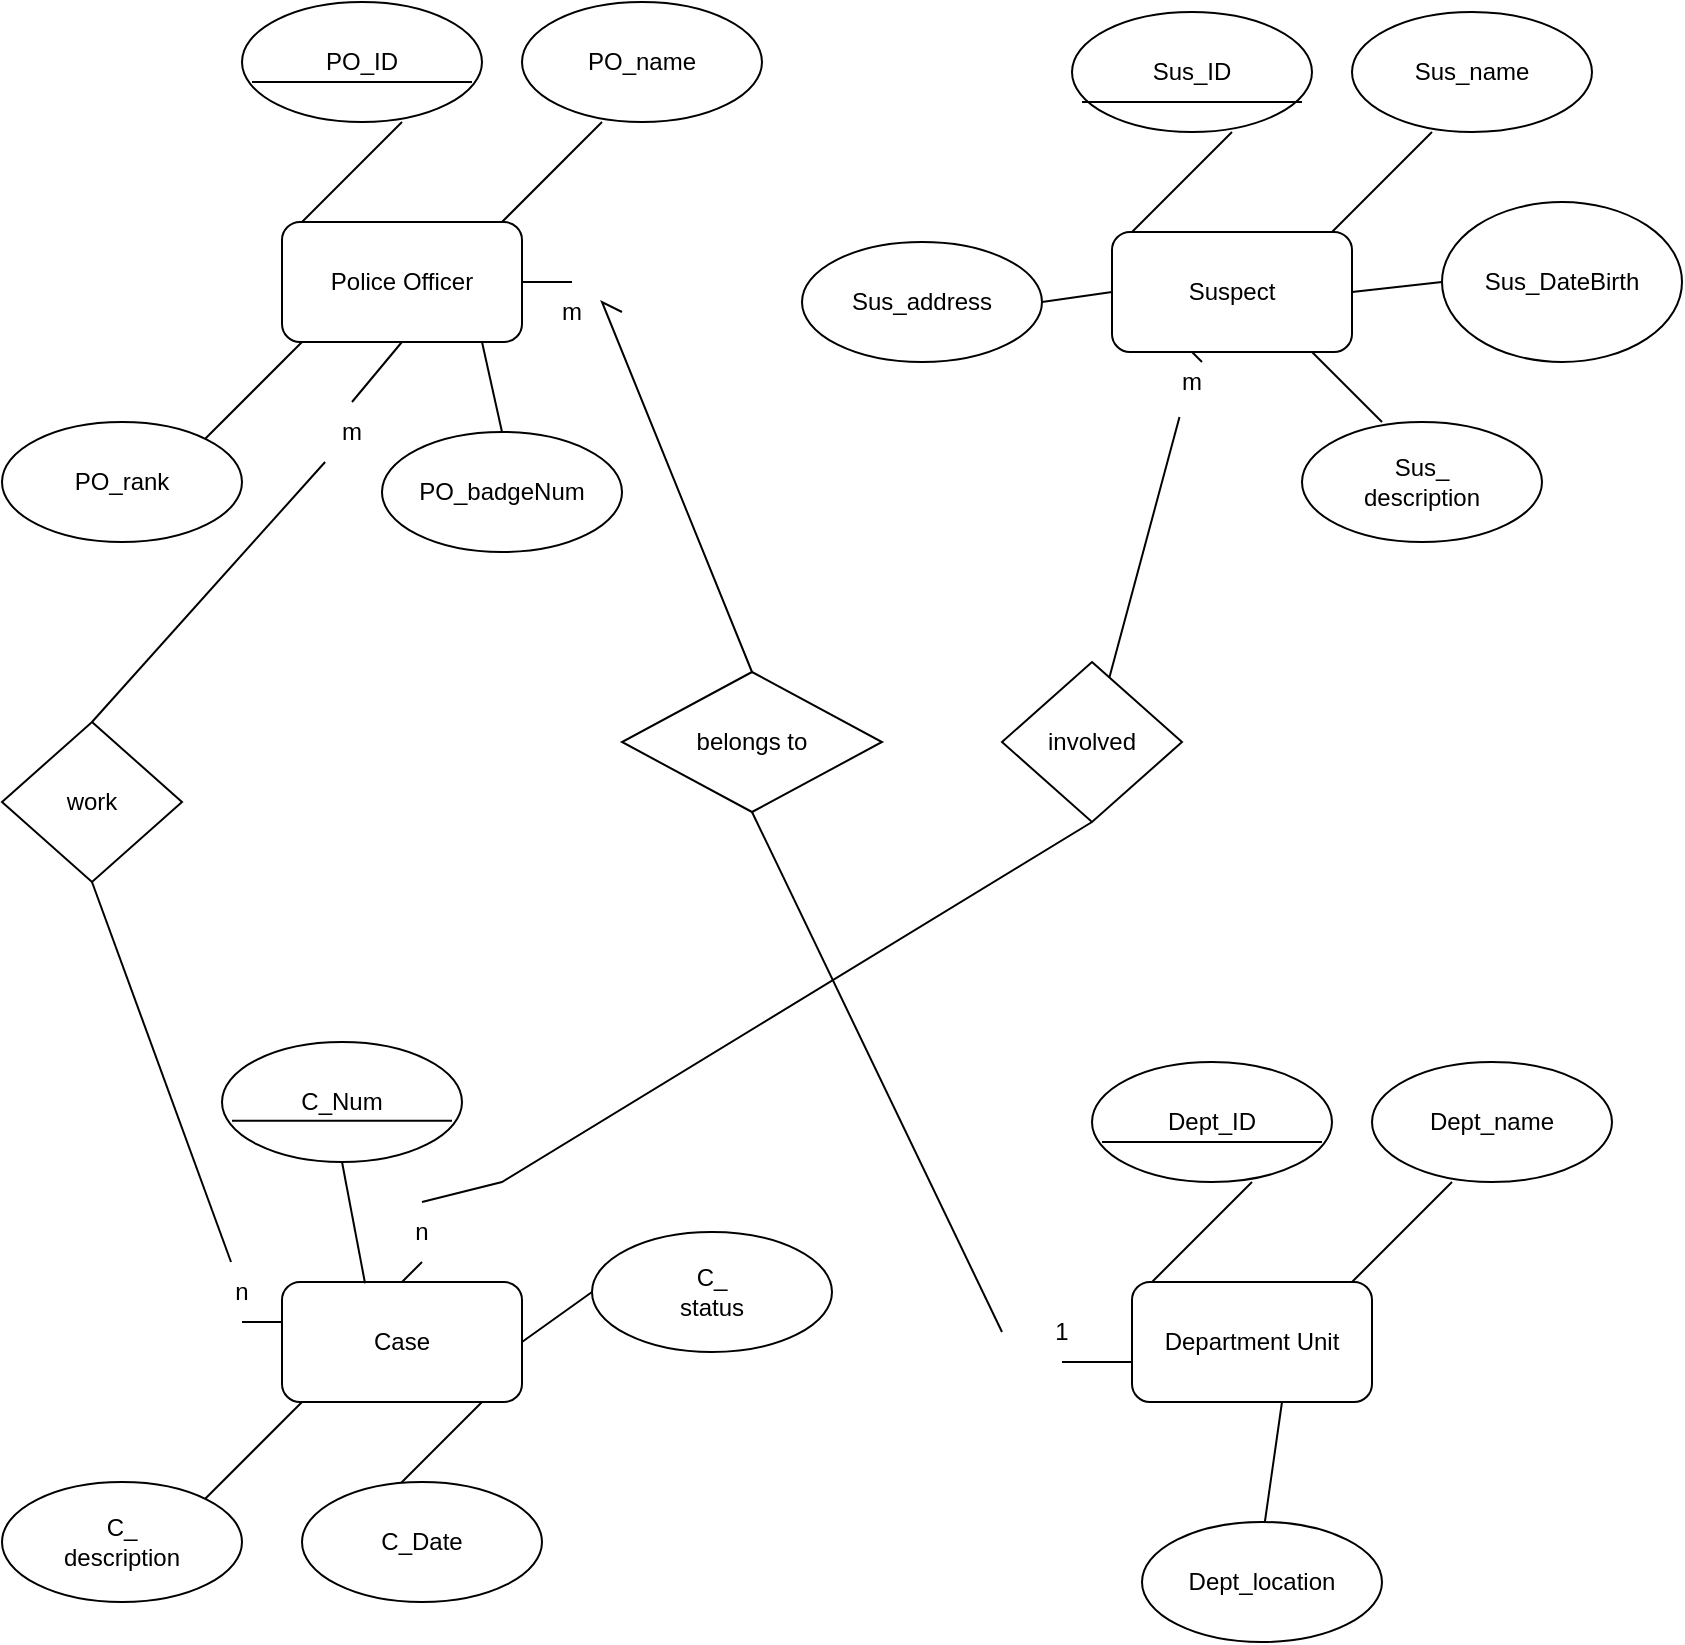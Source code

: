 <mxfile version="22.0.4" type="device">
  <diagram name="Page-1" id="-zVVfjy1Gz6FUBMNZM__">
    <mxGraphModel dx="1400" dy="723" grid="1" gridSize="10" guides="1" tooltips="1" connect="1" arrows="1" fold="1" page="1" pageScale="1" pageWidth="850" pageHeight="1100" math="0" shadow="0">
      <root>
        <mxCell id="0" />
        <mxCell id="1" parent="0" />
        <mxCell id="2rsCxxd3iU3geD2XUMGO-1" value="Police Officer &lt;br/&gt;" style="rounded=1;whiteSpace=wrap;html=1;" vertex="1" parent="1">
          <mxGeometry x="150" y="260" width="120" height="60" as="geometry" />
        </mxCell>
        <mxCell id="2rsCxxd3iU3geD2XUMGO-5" value="" style="endArrow=none;html=1;rounded=0;" edge="1" parent="1">
          <mxGeometry width="50" height="50" relative="1" as="geometry">
            <mxPoint x="160" y="260" as="sourcePoint" />
            <mxPoint x="210" y="210" as="targetPoint" />
          </mxGeometry>
        </mxCell>
        <mxCell id="2rsCxxd3iU3geD2XUMGO-6" value="" style="endArrow=none;html=1;rounded=0;" edge="1" parent="1">
          <mxGeometry width="50" height="50" relative="1" as="geometry">
            <mxPoint x="110" y="370" as="sourcePoint" />
            <mxPoint x="160" y="320" as="targetPoint" />
          </mxGeometry>
        </mxCell>
        <mxCell id="2rsCxxd3iU3geD2XUMGO-7" value="" style="endArrow=none;html=1;rounded=0;" edge="1" parent="1">
          <mxGeometry width="50" height="50" relative="1" as="geometry">
            <mxPoint x="260" y="260" as="sourcePoint" />
            <mxPoint x="310" y="210" as="targetPoint" />
          </mxGeometry>
        </mxCell>
        <mxCell id="2rsCxxd3iU3geD2XUMGO-8" value="" style="endArrow=none;html=1;rounded=0;exitX=0.5;exitY=0;exitDx=0;exitDy=0;" edge="1" parent="1" source="2rsCxxd3iU3geD2XUMGO-12">
          <mxGeometry width="50" height="50" relative="1" as="geometry">
            <mxPoint x="200" y="370" as="sourcePoint" />
            <mxPoint x="250" y="320" as="targetPoint" />
          </mxGeometry>
        </mxCell>
        <mxCell id="2rsCxxd3iU3geD2XUMGO-9" value="PO_ID" style="ellipse;whiteSpace=wrap;html=1;" vertex="1" parent="1">
          <mxGeometry x="130" y="150" width="120" height="60" as="geometry" />
        </mxCell>
        <mxCell id="2rsCxxd3iU3geD2XUMGO-10" value="PO_name" style="ellipse;whiteSpace=wrap;html=1;" vertex="1" parent="1">
          <mxGeometry x="270" y="150" width="120" height="60" as="geometry" />
        </mxCell>
        <mxCell id="2rsCxxd3iU3geD2XUMGO-11" value="PO_rank" style="ellipse;whiteSpace=wrap;html=1;" vertex="1" parent="1">
          <mxGeometry x="10" y="360" width="120" height="60" as="geometry" />
        </mxCell>
        <mxCell id="2rsCxxd3iU3geD2XUMGO-12" value="PO_badgeNum" style="ellipse;whiteSpace=wrap;html=1;" vertex="1" parent="1">
          <mxGeometry x="200" y="365" width="120" height="60" as="geometry" />
        </mxCell>
        <mxCell id="2rsCxxd3iU3geD2XUMGO-13" value="Suspect &lt;br/&gt;" style="rounded=1;whiteSpace=wrap;html=1;" vertex="1" parent="1">
          <mxGeometry x="565" y="265" width="120" height="60" as="geometry" />
        </mxCell>
        <mxCell id="2rsCxxd3iU3geD2XUMGO-14" value="" style="endArrow=none;html=1;rounded=0;" edge="1" parent="1">
          <mxGeometry width="50" height="50" relative="1" as="geometry">
            <mxPoint x="575" y="265" as="sourcePoint" />
            <mxPoint x="625" y="215" as="targetPoint" />
          </mxGeometry>
        </mxCell>
        <mxCell id="2rsCxxd3iU3geD2XUMGO-15" value="" style="endArrow=none;html=1;rounded=0;exitX=1;exitY=0.5;exitDx=0;exitDy=0;entryX=0;entryY=0.5;entryDx=0;entryDy=0;" edge="1" parent="1" source="2rsCxxd3iU3geD2XUMGO-20" target="2rsCxxd3iU3geD2XUMGO-13">
          <mxGeometry width="50" height="50" relative="1" as="geometry">
            <mxPoint x="525" y="375" as="sourcePoint" />
            <mxPoint x="575" y="325" as="targetPoint" />
          </mxGeometry>
        </mxCell>
        <mxCell id="2rsCxxd3iU3geD2XUMGO-16" value="" style="endArrow=none;html=1;rounded=0;" edge="1" parent="1">
          <mxGeometry width="50" height="50" relative="1" as="geometry">
            <mxPoint x="675" y="265" as="sourcePoint" />
            <mxPoint x="725" y="215" as="targetPoint" />
          </mxGeometry>
        </mxCell>
        <mxCell id="2rsCxxd3iU3geD2XUMGO-17" value="" style="endArrow=none;html=1;rounded=0;" edge="1" parent="1">
          <mxGeometry width="50" height="50" relative="1" as="geometry">
            <mxPoint x="700" y="360" as="sourcePoint" />
            <mxPoint x="665" y="325" as="targetPoint" />
          </mxGeometry>
        </mxCell>
        <mxCell id="2rsCxxd3iU3geD2XUMGO-18" value="Sus_ID" style="ellipse;whiteSpace=wrap;html=1;" vertex="1" parent="1">
          <mxGeometry x="545" y="155" width="120" height="60" as="geometry" />
        </mxCell>
        <mxCell id="2rsCxxd3iU3geD2XUMGO-19" value="Sus_name" style="ellipse;whiteSpace=wrap;html=1;" vertex="1" parent="1">
          <mxGeometry x="685" y="155" width="120" height="60" as="geometry" />
        </mxCell>
        <mxCell id="2rsCxxd3iU3geD2XUMGO-20" value="Sus_address" style="ellipse;whiteSpace=wrap;html=1;" vertex="1" parent="1">
          <mxGeometry x="410" y="270" width="120" height="60" as="geometry" />
        </mxCell>
        <mxCell id="2rsCxxd3iU3geD2XUMGO-21" value="Sus_&lt;br/&gt;description &lt;br/&gt;" style="ellipse;whiteSpace=wrap;html=1;" vertex="1" parent="1">
          <mxGeometry x="660" y="360" width="120" height="60" as="geometry" />
        </mxCell>
        <mxCell id="2rsCxxd3iU3geD2XUMGO-40" value="Department Unit" style="rounded=1;whiteSpace=wrap;html=1;" vertex="1" parent="1">
          <mxGeometry x="575" y="790" width="120" height="60" as="geometry" />
        </mxCell>
        <mxCell id="2rsCxxd3iU3geD2XUMGO-41" value="" style="endArrow=none;html=1;rounded=0;" edge="1" parent="1">
          <mxGeometry width="50" height="50" relative="1" as="geometry">
            <mxPoint x="585" y="790" as="sourcePoint" />
            <mxPoint x="635" y="740" as="targetPoint" />
          </mxGeometry>
        </mxCell>
        <mxCell id="2rsCxxd3iU3geD2XUMGO-42" value="" style="endArrow=none;html=1;rounded=0;" edge="1" parent="1">
          <mxGeometry width="50" height="50" relative="1" as="geometry">
            <mxPoint x="640" y="920" as="sourcePoint" />
            <mxPoint x="650" y="850" as="targetPoint" />
          </mxGeometry>
        </mxCell>
        <mxCell id="2rsCxxd3iU3geD2XUMGO-43" value="" style="endArrow=none;html=1;rounded=0;" edge="1" parent="1">
          <mxGeometry width="50" height="50" relative="1" as="geometry">
            <mxPoint x="685" y="790" as="sourcePoint" />
            <mxPoint x="735" y="740" as="targetPoint" />
          </mxGeometry>
        </mxCell>
        <mxCell id="2rsCxxd3iU3geD2XUMGO-45" value="Dept_ID" style="ellipse;whiteSpace=wrap;html=1;" vertex="1" parent="1">
          <mxGeometry x="555" y="680" width="120" height="60" as="geometry" />
        </mxCell>
        <mxCell id="2rsCxxd3iU3geD2XUMGO-46" value="Dept_name" style="ellipse;whiteSpace=wrap;html=1;" vertex="1" parent="1">
          <mxGeometry x="695" y="680" width="120" height="60" as="geometry" />
        </mxCell>
        <mxCell id="2rsCxxd3iU3geD2XUMGO-47" value="Dept_location" style="ellipse;whiteSpace=wrap;html=1;" vertex="1" parent="1">
          <mxGeometry x="580" y="910" width="120" height="60" as="geometry" />
        </mxCell>
        <mxCell id="2rsCxxd3iU3geD2XUMGO-49" value="Case" style="rounded=1;whiteSpace=wrap;html=1;" vertex="1" parent="1">
          <mxGeometry x="150" y="790" width="120" height="60" as="geometry" />
        </mxCell>
        <mxCell id="2rsCxxd3iU3geD2XUMGO-50" value="" style="endArrow=none;html=1;rounded=0;exitX=0.346;exitY=0.01;exitDx=0;exitDy=0;entryX=0.5;entryY=1;entryDx=0;entryDy=0;exitPerimeter=0;" edge="1" parent="1" source="2rsCxxd3iU3geD2XUMGO-49" target="2rsCxxd3iU3geD2XUMGO-54">
          <mxGeometry width="50" height="50" relative="1" as="geometry">
            <mxPoint x="160" y="790" as="sourcePoint" />
            <mxPoint x="210" y="740" as="targetPoint" />
          </mxGeometry>
        </mxCell>
        <mxCell id="2rsCxxd3iU3geD2XUMGO-51" value="" style="endArrow=none;html=1;rounded=0;" edge="1" parent="1">
          <mxGeometry width="50" height="50" relative="1" as="geometry">
            <mxPoint x="110" y="900" as="sourcePoint" />
            <mxPoint x="160" y="850" as="targetPoint" />
          </mxGeometry>
        </mxCell>
        <mxCell id="2rsCxxd3iU3geD2XUMGO-52" value="" style="endArrow=none;html=1;rounded=0;entryX=0;entryY=0.5;entryDx=0;entryDy=0;exitX=1;exitY=0.5;exitDx=0;exitDy=0;" edge="1" parent="1" source="2rsCxxd3iU3geD2XUMGO-49" target="2rsCxxd3iU3geD2XUMGO-55">
          <mxGeometry width="50" height="50" relative="1" as="geometry">
            <mxPoint x="260" y="790" as="sourcePoint" />
            <mxPoint x="310" y="740" as="targetPoint" />
          </mxGeometry>
        </mxCell>
        <mxCell id="2rsCxxd3iU3geD2XUMGO-53" value="" style="endArrow=none;html=1;rounded=0;" edge="1" parent="1">
          <mxGeometry width="50" height="50" relative="1" as="geometry">
            <mxPoint x="200" y="900" as="sourcePoint" />
            <mxPoint x="250" y="850" as="targetPoint" />
          </mxGeometry>
        </mxCell>
        <mxCell id="2rsCxxd3iU3geD2XUMGO-54" value="C_Num" style="ellipse;whiteSpace=wrap;html=1;" vertex="1" parent="1">
          <mxGeometry x="120" y="670" width="120" height="60" as="geometry" />
        </mxCell>
        <mxCell id="2rsCxxd3iU3geD2XUMGO-55" value="C_&lt;br/&gt;status &lt;br/&gt;" style="ellipse;whiteSpace=wrap;html=1;" vertex="1" parent="1">
          <mxGeometry x="305" y="765" width="120" height="60" as="geometry" />
        </mxCell>
        <mxCell id="2rsCxxd3iU3geD2XUMGO-56" value="C_&lt;br/&gt;description &lt;br/&gt;" style="ellipse;whiteSpace=wrap;html=1;" vertex="1" parent="1">
          <mxGeometry x="10" y="890" width="120" height="60" as="geometry" />
        </mxCell>
        <mxCell id="2rsCxxd3iU3geD2XUMGO-57" value="C_Date" style="ellipse;whiteSpace=wrap;html=1;" vertex="1" parent="1">
          <mxGeometry x="160" y="890" width="120" height="60" as="geometry" />
        </mxCell>
        <mxCell id="2rsCxxd3iU3geD2XUMGO-58" value="" style="endArrow=none;html=1;rounded=0;exitX=1;exitY=0.5;exitDx=0;exitDy=0;entryX=0;entryY=0.5;entryDx=0;entryDy=0;" edge="1" parent="1" source="2rsCxxd3iU3geD2XUMGO-13" target="2rsCxxd3iU3geD2XUMGO-59">
          <mxGeometry width="50" height="50" relative="1" as="geometry">
            <mxPoint x="685" y="315" as="sourcePoint" />
            <mxPoint x="735" y="265" as="targetPoint" />
          </mxGeometry>
        </mxCell>
        <mxCell id="2rsCxxd3iU3geD2XUMGO-59" value="Sus_DateBirth" style="ellipse;whiteSpace=wrap;html=1;" vertex="1" parent="1">
          <mxGeometry x="730" y="250" width="120" height="80" as="geometry" />
        </mxCell>
        <mxCell id="2rsCxxd3iU3geD2XUMGO-60" value="" style="endArrow=none;html=1;rounded=0;exitX=0.5;exitY=0;exitDx=0;exitDy=0;" edge="1" parent="1" source="2rsCxxd3iU3geD2XUMGO-63">
          <mxGeometry width="50" height="50" relative="1" as="geometry">
            <mxPoint x="50.0" y="510" as="sourcePoint" />
            <mxPoint x="209.96" y="320" as="targetPoint" />
          </mxGeometry>
        </mxCell>
        <mxCell id="2rsCxxd3iU3geD2XUMGO-61" value="" style="endArrow=none;html=1;rounded=0;entryX=0.5;entryY=1;entryDx=0;entryDy=0;" edge="1" parent="1" source="2rsCxxd3iU3geD2XUMGO-65" target="2rsCxxd3iU3geD2XUMGO-62">
          <mxGeometry width="50" height="50" relative="1" as="geometry">
            <mxPoint x="150" y="810" as="sourcePoint" />
            <mxPoint x="70" y="600" as="targetPoint" />
          </mxGeometry>
        </mxCell>
        <mxCell id="2rsCxxd3iU3geD2XUMGO-62" value="work" style="rhombus;whiteSpace=wrap;html=1;" vertex="1" parent="1">
          <mxGeometry x="10" y="510" width="90" height="80" as="geometry" />
        </mxCell>
        <mxCell id="2rsCxxd3iU3geD2XUMGO-67" value="" style="endArrow=none;html=1;rounded=0;entryX=0.5;entryY=1;entryDx=0;entryDy=0;" edge="1" parent="1" target="2rsCxxd3iU3geD2XUMGO-65">
          <mxGeometry width="50" height="50" relative="1" as="geometry">
            <mxPoint x="150" y="810" as="sourcePoint" />
            <mxPoint x="55" y="590" as="targetPoint" />
          </mxGeometry>
        </mxCell>
        <mxCell id="2rsCxxd3iU3geD2XUMGO-65" value="n" style="text;html=1;strokeColor=none;fillColor=none;align=center;verticalAlign=middle;whiteSpace=wrap;rounded=0;rotation=0;" vertex="1" parent="1">
          <mxGeometry x="100" y="780" width="60" height="30" as="geometry" />
        </mxCell>
        <mxCell id="2rsCxxd3iU3geD2XUMGO-68" value="" style="endArrow=none;html=1;rounded=0;exitX=0.5;exitY=0;exitDx=0;exitDy=0;" edge="1" parent="1" source="2rsCxxd3iU3geD2XUMGO-62" target="2rsCxxd3iU3geD2XUMGO-63">
          <mxGeometry width="50" height="50" relative="1" as="geometry">
            <mxPoint x="55" y="510" as="sourcePoint" />
            <mxPoint x="209.96" y="320" as="targetPoint" />
          </mxGeometry>
        </mxCell>
        <mxCell id="2rsCxxd3iU3geD2XUMGO-63" value="m" style="text;html=1;strokeColor=none;fillColor=none;align=center;verticalAlign=middle;whiteSpace=wrap;rounded=0;" vertex="1" parent="1">
          <mxGeometry x="160" y="350" width="50" height="30" as="geometry" />
        </mxCell>
        <mxCell id="2rsCxxd3iU3geD2XUMGO-70" value="" style="endArrow=none;html=1;rounded=0;exitX=0.5;exitY=0;exitDx=0;exitDy=0;entryX=0.375;entryY=1.083;entryDx=0;entryDy=0;entryPerimeter=0;" edge="1" source="2rsCxxd3iU3geD2XUMGO-74" target="2rsCxxd3iU3geD2XUMGO-13" parent="1">
          <mxGeometry width="50" height="50" relative="1" as="geometry">
            <mxPoint x="415" y="510" as="sourcePoint" />
            <mxPoint x="569.96" y="320" as="targetPoint" />
          </mxGeometry>
        </mxCell>
        <mxCell id="2rsCxxd3iU3geD2XUMGO-71" value="involved &lt;br/&gt;" style="rhombus;whiteSpace=wrap;html=1;" vertex="1" parent="1">
          <mxGeometry x="510" y="480" width="90" height="80" as="geometry" />
        </mxCell>
        <mxCell id="2rsCxxd3iU3geD2XUMGO-72" value="" style="endArrow=none;html=1;rounded=0;entryX=0.5;entryY=1;entryDx=0;entryDy=0;exitX=0.5;exitY=0;exitDx=0;exitDy=0;" edge="1" source="2rsCxxd3iU3geD2XUMGO-73" target="2rsCxxd3iU3geD2XUMGO-71" parent="1">
          <mxGeometry width="50" height="50" relative="1" as="geometry">
            <mxPoint x="510" y="810" as="sourcePoint" />
            <mxPoint x="430" y="600" as="targetPoint" />
            <Array as="points">
              <mxPoint x="260" y="740" />
            </Array>
          </mxGeometry>
        </mxCell>
        <mxCell id="2rsCxxd3iU3geD2XUMGO-75" value="" style="endArrow=none;html=1;rounded=0;entryX=0.375;entryY=1.083;entryDx=0;entryDy=0;entryPerimeter=0;" edge="1" parent="1" source="2rsCxxd3iU3geD2XUMGO-71" target="2rsCxxd3iU3geD2XUMGO-74">
          <mxGeometry width="50" height="50" relative="1" as="geometry">
            <mxPoint x="415" y="510" as="sourcePoint" />
            <mxPoint x="610" y="330" as="targetPoint" />
          </mxGeometry>
        </mxCell>
        <mxCell id="2rsCxxd3iU3geD2XUMGO-74" value="m" style="text;html=1;strokeColor=none;fillColor=none;align=center;verticalAlign=middle;whiteSpace=wrap;rounded=0;" vertex="1" parent="1">
          <mxGeometry x="580" y="325" width="50" height="30" as="geometry" />
        </mxCell>
        <mxCell id="2rsCxxd3iU3geD2XUMGO-76" value="" style="endArrow=none;html=1;rounded=0;entryX=0.5;entryY=1;entryDx=0;entryDy=0;exitX=0.5;exitY=0;exitDx=0;exitDy=0;" edge="1" parent="1" source="2rsCxxd3iU3geD2XUMGO-49" target="2rsCxxd3iU3geD2XUMGO-73">
          <mxGeometry width="50" height="50" relative="1" as="geometry">
            <mxPoint x="210" y="790" as="sourcePoint" />
            <mxPoint x="415" y="590" as="targetPoint" />
          </mxGeometry>
        </mxCell>
        <mxCell id="2rsCxxd3iU3geD2XUMGO-73" value="n" style="text;html=1;strokeColor=none;fillColor=none;align=center;verticalAlign=middle;whiteSpace=wrap;rounded=0;rotation=0;" vertex="1" parent="1">
          <mxGeometry x="190" y="750" width="60" height="30" as="geometry" />
        </mxCell>
        <mxCell id="2rsCxxd3iU3geD2XUMGO-78" value="" style="endArrow=none;html=1;rounded=0;exitX=0;exitY=0.5;exitDx=0;exitDy=0;entryX=0.5;entryY=1;entryDx=0;entryDy=0;" edge="1" parent="1" source="2rsCxxd3iU3geD2XUMGO-83" target="2rsCxxd3iU3geD2XUMGO-79">
          <mxGeometry width="50" height="50" relative="1" as="geometry">
            <mxPoint x="560" y="820" as="sourcePoint" />
            <mxPoint x="400" y="590" as="targetPoint" />
            <Array as="points" />
          </mxGeometry>
        </mxCell>
        <mxCell id="2rsCxxd3iU3geD2XUMGO-79" value="belongs to" style="rhombus;whiteSpace=wrap;html=1;" vertex="1" parent="1">
          <mxGeometry x="320" y="485" width="130" height="70" as="geometry" />
        </mxCell>
        <mxCell id="2rsCxxd3iU3geD2XUMGO-81" value="" style="endArrow=none;html=1;rounded=0;entryX=1;entryY=0.5;entryDx=0;entryDy=0;exitX=0.5;exitY=0;exitDx=0;exitDy=0;" edge="1" parent="1" source="2rsCxxd3iU3geD2XUMGO-87" target="2rsCxxd3iU3geD2XUMGO-1">
          <mxGeometry width="50" height="50" relative="1" as="geometry">
            <mxPoint x="400" y="450" as="sourcePoint" />
            <mxPoint x="410" y="380" as="targetPoint" />
            <Array as="points" />
          </mxGeometry>
        </mxCell>
        <mxCell id="2rsCxxd3iU3geD2XUMGO-84" value="" style="endArrow=none;html=1;rounded=0;exitX=0;exitY=0.5;exitDx=0;exitDy=0;entryX=0.5;entryY=1;entryDx=0;entryDy=0;" edge="1" parent="1" source="2rsCxxd3iU3geD2XUMGO-40" target="2rsCxxd3iU3geD2XUMGO-83">
          <mxGeometry width="50" height="50" relative="1" as="geometry">
            <mxPoint x="575" y="820" as="sourcePoint" />
            <mxPoint x="385" y="555" as="targetPoint" />
            <Array as="points">
              <mxPoint x="575" y="830" />
            </Array>
          </mxGeometry>
        </mxCell>
        <mxCell id="2rsCxxd3iU3geD2XUMGO-83" value="1" style="text;html=1;strokeColor=none;fillColor=none;align=center;verticalAlign=middle;whiteSpace=wrap;rounded=0;" vertex="1" parent="1">
          <mxGeometry x="510" y="800" width="60" height="30" as="geometry" />
        </mxCell>
        <mxCell id="2rsCxxd3iU3geD2XUMGO-88" value="" style="endArrow=none;html=1;rounded=0;entryX=1;entryY=0.5;entryDx=0;entryDy=0;exitX=0.5;exitY=0;exitDx=0;exitDy=0;" edge="1" parent="1" source="2rsCxxd3iU3geD2XUMGO-79" target="2rsCxxd3iU3geD2XUMGO-87">
          <mxGeometry width="50" height="50" relative="1" as="geometry">
            <mxPoint x="385" y="485" as="sourcePoint" />
            <mxPoint x="270" y="290" as="targetPoint" />
            <Array as="points">
              <mxPoint x="310" y="300" />
            </Array>
          </mxGeometry>
        </mxCell>
        <mxCell id="2rsCxxd3iU3geD2XUMGO-87" value="m" style="text;html=1;strokeColor=none;fillColor=none;align=center;verticalAlign=middle;whiteSpace=wrap;rounded=0;" vertex="1" parent="1">
          <mxGeometry x="270" y="290" width="50" height="30" as="geometry" />
        </mxCell>
        <mxCell id="2rsCxxd3iU3geD2XUMGO-89" value="" style="endArrow=none;html=1;rounded=0;" edge="1" parent="1">
          <mxGeometry width="50" height="50" relative="1" as="geometry">
            <mxPoint x="135" y="190" as="sourcePoint" />
            <mxPoint x="245" y="190" as="targetPoint" />
          </mxGeometry>
        </mxCell>
        <mxCell id="2rsCxxd3iU3geD2XUMGO-90" value="" style="endArrow=none;html=1;rounded=0;" edge="1" parent="1">
          <mxGeometry width="50" height="50" relative="1" as="geometry">
            <mxPoint x="550" y="200" as="sourcePoint" />
            <mxPoint x="660" y="200" as="targetPoint" />
          </mxGeometry>
        </mxCell>
        <mxCell id="2rsCxxd3iU3geD2XUMGO-91" value="" style="endArrow=none;html=1;rounded=0;" edge="1" parent="1">
          <mxGeometry width="50" height="50" relative="1" as="geometry">
            <mxPoint x="125" y="709.33" as="sourcePoint" />
            <mxPoint x="235" y="709.33" as="targetPoint" />
          </mxGeometry>
        </mxCell>
        <mxCell id="2rsCxxd3iU3geD2XUMGO-92" value="" style="endArrow=none;html=1;rounded=0;" edge="1" parent="1">
          <mxGeometry width="50" height="50" relative="1" as="geometry">
            <mxPoint x="560" y="720" as="sourcePoint" />
            <mxPoint x="670" y="720" as="targetPoint" />
          </mxGeometry>
        </mxCell>
      </root>
    </mxGraphModel>
  </diagram>
</mxfile>
